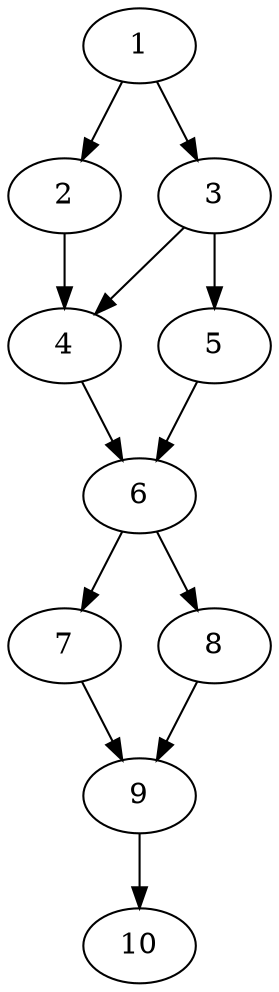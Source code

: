 // DAG automatically generated by daggen at Tue Aug  6 16:21:19 2019
// ./daggen --dot -n 10 --ccr 0.4 --fat 0.4 --regular 0.5 --density 0.9 --mindata 5242880 --maxdata 52428800 
digraph G {
  1 [size="19023360", alpha="0.10", expect_size="7609344"] 
  1 -> 2 [size ="7609344"]
  1 -> 3 [size ="7609344"]
  2 [size="65651200", alpha="0.04", expect_size="26260480"] 
  2 -> 4 [size ="26260480"]
  3 [size="74339840", alpha="0.17", expect_size="29735936"] 
  3 -> 4 [size ="29735936"]
  3 -> 5 [size ="29735936"]
  4 [size="18718720", alpha="0.14", expect_size="7487488"] 
  4 -> 6 [size ="7487488"]
  5 [size="74496000", alpha="0.03", expect_size="29798400"] 
  5 -> 6 [size ="29798400"]
  6 [size="14259200", alpha="0.14", expect_size="5703680"] 
  6 -> 7 [size ="5703680"]
  6 -> 8 [size ="5703680"]
  7 [size="116843520", alpha="0.15", expect_size="46737408"] 
  7 -> 9 [size ="46737408"]
  8 [size="23575040", alpha="0.12", expect_size="9430016"] 
  8 -> 9 [size ="9430016"]
  9 [size="32038400", alpha="0.04", expect_size="12815360"] 
  9 -> 10 [size ="12815360"]
  10 [size="49699840", alpha="0.06", expect_size="19879936"] 
}
